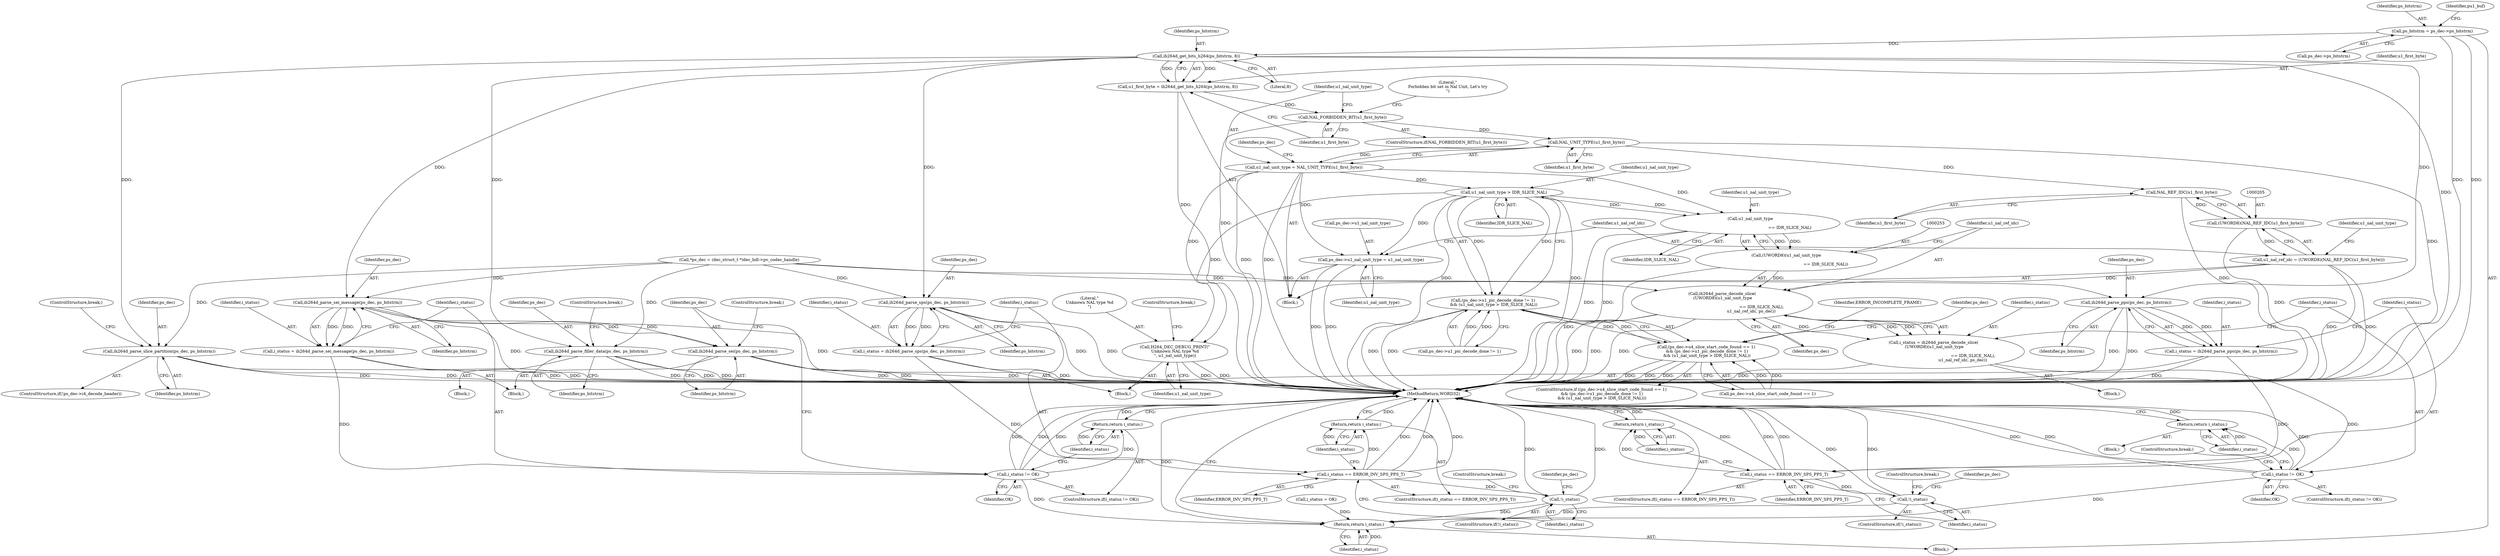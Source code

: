 digraph "0_Android_0b23c81c3dd9ec38f7e6806a3955fed1925541a0_0@pointer" {
"1000140" [label="(Call,ps_bitstrm = ps_dec->ps_bitstrm)"];
"1000165" [label="(Call,ih264d_get_bits_h264(ps_bitstrm, 8))"];
"1000163" [label="(Call,u1_first_byte = ih264d_get_bits_h264(ps_bitstrm, 8))"];
"1000169" [label="(Call,NAL_FORBIDDEN_BIT(u1_first_byte))"];
"1000176" [label="(Call,NAL_UNIT_TYPE(u1_first_byte))"];
"1000174" [label="(Call,u1_nal_unit_type = NAL_UNIT_TYPE(u1_first_byte))"];
"1000191" [label="(Call,u1_nal_unit_type > IDR_SLICE_NAL)"];
"1000185" [label="(Call,(ps_dec->u1_pic_decode_done != 1)\n && (u1_nal_unit_type > IDR_SLICE_NAL))"];
"1000179" [label="(Call,(ps_dec->u4_slice_start_code_found == 1)\n && (ps_dec->u1_pic_decode_done != 1)\n && (u1_nal_unit_type > IDR_SLICE_NAL))"];
"1000197" [label="(Call,ps_dec->u1_nal_unit_type = u1_nal_unit_type)"];
"1000254" [label="(Call,u1_nal_unit_type\n\n                                                             == IDR_SLICE_NAL)"];
"1000252" [label="(Call,(UWORD8)(u1_nal_unit_type\n\n                                                             == IDR_SLICE_NAL))"];
"1000251" [label="(Call,ih264d_parse_decode_slice(\n (UWORD8)(u1_nal_unit_type\n\n                                                             == IDR_SLICE_NAL),\n                                             u1_nal_ref_idc, ps_dec))"];
"1000249" [label="(Call,i_status = ih264d_parse_decode_slice(\n (UWORD8)(u1_nal_unit_type\n\n                                                             == IDR_SLICE_NAL),\n                                             u1_nal_ref_idc, ps_dec))"];
"1000260" [label="(Call,i_status != OK)"];
"1000264" [label="(Return,return i_status;)"];
"1000383" [label="(Return,return i_status;)"];
"1000379" [label="(Call,H264_DEC_DEBUG_PRINT(\"\nUnknown NAL type %d\n\", u1_nal_unit_type))"];
"1000206" [label="(Call,NAL_REF_IDC(u1_first_byte))"];
"1000204" [label="(Call,(UWORD8)(NAL_REF_IDC(u1_first_byte)))"];
"1000202" [label="(Call,u1_nal_ref_idc = (UWORD8)(NAL_REF_IDC(u1_first_byte)))"];
"1000219" [label="(Call,ih264d_parse_slice_partition(ps_dec, ps_bitstrm))"];
"1000284" [label="(Call,ih264d_parse_sei_message(ps_dec, ps_bitstrm))"];
"1000282" [label="(Call,i_status = ih264d_parse_sei_message(ps_dec, ps_bitstrm))"];
"1000288" [label="(Call,i_status != OK)"];
"1000291" [label="(Return,return i_status;)"];
"1000293" [label="(Call,ih264d_parse_sei(ps_dec, ps_bitstrm))"];
"1000304" [label="(Call,ih264d_parse_sps(ps_dec, ps_bitstrm))"];
"1000302" [label="(Call,i_status = ih264d_parse_sps(ps_dec, ps_bitstrm))"];
"1000308" [label="(Call,i_status == ERROR_INV_SPS_PPS_T)"];
"1000311" [label="(Return,return i_status;)"];
"1000314" [label="(Call,!i_status)"];
"1000329" [label="(Call,ih264d_parse_pps(ps_dec, ps_bitstrm))"];
"1000327" [label="(Call,i_status = ih264d_parse_pps(ps_dec, ps_bitstrm))"];
"1000333" [label="(Call,i_status == ERROR_INV_SPS_PPS_T)"];
"1000336" [label="(Return,return i_status;)"];
"1000339" [label="(Call,!i_status)"];
"1000374" [label="(Call,ih264d_parse_filler_data(ps_dec, ps_bitstrm))"];
"1000307" [label="(ControlStructure,if(i_status == ERROR_INV_SPS_PPS_T))"];
"1000141" [label="(Identifier,ps_bitstrm)"];
"1000193" [label="(Identifier,IDR_SLICE_NAL)"];
"1000202" [label="(Call,u1_nal_ref_idc = (UWORD8)(NAL_REF_IDC(u1_first_byte)))"];
"1000287" [label="(ControlStructure,if(i_status != OK))"];
"1000295" [label="(Identifier,ps_bitstrm)"];
"1000277" [label="(Block,)"];
"1000330" [label="(Identifier,ps_dec)"];
"1000165" [label="(Call,ih264d_get_bits_h264(ps_bitstrm, 8))"];
"1000327" [label="(Call,i_status = ih264d_parse_pps(ps_dec, ps_bitstrm))"];
"1000254" [label="(Call,u1_nal_unit_type\n\n                                                             == IDR_SLICE_NAL)"];
"1000302" [label="(Call,i_status = ih264d_parse_sps(ps_dec, ps_bitstrm))"];
"1000210" [label="(Block,)"];
"1000296" [label="(ControlStructure,break;)"];
"1000262" [label="(Identifier,OK)"];
"1000255" [label="(Identifier,u1_nal_unit_type)"];
"1000186" [label="(Call,ps_dec->u1_pic_decode_done != 1)"];
"1000335" [label="(Identifier,ERROR_INV_SPS_PPS_T)"];
"1000336" [label="(Return,return i_status;)"];
"1000377" [label="(ControlStructure,break;)"];
"1000260" [label="(Call,i_status != OK)"];
"1000221" [label="(Identifier,ps_bitstrm)"];
"1000338" [label="(ControlStructure,if(!i_status))"];
"1000328" [label="(Identifier,i_status)"];
"1000346" [label="(ControlStructure,break;)"];
"1000314" [label="(Call,!i_status)"];
"1000321" [label="(ControlStructure,break;)"];
"1000140" [label="(Call,ps_bitstrm = ps_dec->ps_bitstrm)"];
"1000382" [label="(ControlStructure,break;)"];
"1000203" [label="(Identifier,u1_nal_ref_idc)"];
"1000251" [label="(Call,ih264d_parse_decode_slice(\n (UWORD8)(u1_nal_unit_type\n\n                                                             == IDR_SLICE_NAL),\n                                             u1_nal_ref_idc, ps_dec))"];
"1000168" [label="(ControlStructure,if(NAL_FORBIDDEN_BIT(u1_first_byte)))"];
"1000174" [label="(Call,u1_nal_unit_type = NAL_UNIT_TYPE(u1_first_byte))"];
"1000204" [label="(Call,(UWORD8)(NAL_REF_IDC(u1_first_byte)))"];
"1000137" [label="(Call,i_status = OK)"];
"1000288" [label="(Call,i_status != OK)"];
"1000261" [label="(Identifier,i_status)"];
"1000318" [label="(Identifier,ps_dec)"];
"1000214" [label="(ControlStructure,if(!ps_dec->i4_decode_header))"];
"1000176" [label="(Call,NAL_UNIT_TYPE(u1_first_byte))"];
"1000258" [label="(Identifier,ps_dec)"];
"1000146" [label="(Identifier,pu1_buf)"];
"1000375" [label="(Identifier,ps_dec)"];
"1000198" [label="(Call,ps_dec->u1_nal_unit_type)"];
"1000306" [label="(Identifier,ps_bitstrm)"];
"1000175" [label="(Identifier,u1_nal_unit_type)"];
"1000380" [label="(Literal,\"\nUnknown NAL type %d\n\")"];
"1000178" [label="(ControlStructure,if ((ps_dec->u4_slice_start_code_found == 1)\n && (ps_dec->u1_pic_decode_done != 1)\n && (u1_nal_unit_type > IDR_SLICE_NAL)))"];
"1000311" [label="(Return,return i_status;)"];
"1000304" [label="(Call,ih264d_parse_sps(ps_dec, ps_bitstrm))"];
"1000292" [label="(Identifier,i_status)"];
"1000270" [label="(ControlStructure,break;)"];
"1000284" [label="(Call,ih264d_parse_sei_message(ps_dec, ps_bitstrm))"];
"1000170" [label="(Identifier,u1_first_byte)"];
"1000286" [label="(Identifier,ps_bitstrm)"];
"1000331" [label="(Identifier,ps_bitstrm)"];
"1000166" [label="(Identifier,ps_bitstrm)"];
"1000337" [label="(Identifier,i_status)"];
"1000384" [label="(Identifier,i_status)"];
"1000173" [label="(Literal,\"\nForbidden bit set in Nal Unit, Let's try\n\")"];
"1000222" [label="(ControlStructure,break;)"];
"1000376" [label="(Identifier,ps_bitstrm)"];
"1000259" [label="(ControlStructure,if(i_status != OK))"];
"1000385" [label="(MethodReturn,WORD32)"];
"1000315" [label="(Identifier,i_status)"];
"1000169" [label="(Call,NAL_FORBIDDEN_BIT(u1_first_byte))"];
"1000196" [label="(Identifier,ERROR_INCOMPLETE_FRAME)"];
"1000290" [label="(Identifier,OK)"];
"1000334" [label="(Identifier,i_status)"];
"1000309" [label="(Identifier,i_status)"];
"1000150" [label="(Block,)"];
"1000109" [label="(Block,)"];
"1000252" [label="(Call,(UWORD8)(u1_nal_unit_type\n\n                                                             == IDR_SLICE_NAL))"];
"1000265" [label="(Identifier,i_status)"];
"1000283" [label="(Identifier,i_status)"];
"1000289" [label="(Identifier,i_status)"];
"1000305" [label="(Identifier,ps_dec)"];
"1000339" [label="(Call,!i_status)"];
"1000303" [label="(Identifier,i_status)"];
"1000219" [label="(Call,ih264d_parse_slice_partition(ps_dec, ps_bitstrm))"];
"1000294" [label="(Identifier,ps_dec)"];
"1000164" [label="(Identifier,u1_first_byte)"];
"1000383" [label="(Return,return i_status;)"];
"1000340" [label="(Identifier,i_status)"];
"1000373" [label="(Block,)"];
"1000332" [label="(ControlStructure,if(i_status == ERROR_INV_SPS_PPS_T))"];
"1000177" [label="(Identifier,u1_first_byte)"];
"1000192" [label="(Identifier,u1_nal_unit_type)"];
"1000112" [label="(Call,*ps_dec = (dec_struct_t *)dec_hdl->pv_codec_handle)"];
"1000182" [label="(Identifier,ps_dec)"];
"1000257" [label="(Identifier,u1_nal_ref_idc)"];
"1000343" [label="(Identifier,ps_dec)"];
"1000249" [label="(Call,i_status = ih264d_parse_decode_slice(\n (UWORD8)(u1_nal_unit_type\n\n                                                             == IDR_SLICE_NAL),\n                                             u1_nal_ref_idc, ps_dec))"];
"1000179" [label="(Call,(ps_dec->u4_slice_start_code_found == 1)\n && (ps_dec->u1_pic_decode_done != 1)\n && (u1_nal_unit_type > IDR_SLICE_NAL))"];
"1000256" [label="(Identifier,IDR_SLICE_NAL)"];
"1000209" [label="(Identifier,u1_nal_unit_type)"];
"1000381" [label="(Identifier,u1_nal_unit_type)"];
"1000206" [label="(Call,NAL_REF_IDC(u1_first_byte))"];
"1000142" [label="(Call,ps_dec->ps_bitstrm)"];
"1000285" [label="(Identifier,ps_dec)"];
"1000207" [label="(Identifier,u1_first_byte)"];
"1000185" [label="(Call,(ps_dec->u1_pic_decode_done != 1)\n && (u1_nal_unit_type > IDR_SLICE_NAL))"];
"1000312" [label="(Identifier,i_status)"];
"1000250" [label="(Identifier,i_status)"];
"1000308" [label="(Call,i_status == ERROR_INV_SPS_PPS_T)"];
"1000201" [label="(Identifier,u1_nal_unit_type)"];
"1000167" [label="(Literal,8)"];
"1000291" [label="(Return,return i_status;)"];
"1000329" [label="(Call,ih264d_parse_pps(ps_dec, ps_bitstrm))"];
"1000197" [label="(Call,ps_dec->u1_nal_unit_type = u1_nal_unit_type)"];
"1000180" [label="(Call,ps_dec->u4_slice_start_code_found == 1)"];
"1000374" [label="(Call,ih264d_parse_filler_data(ps_dec, ps_bitstrm))"];
"1000282" [label="(Call,i_status = ih264d_parse_sei_message(ps_dec, ps_bitstrm))"];
"1000163" [label="(Call,u1_first_byte = ih264d_get_bits_h264(ps_bitstrm, 8))"];
"1000264" [label="(Return,return i_status;)"];
"1000313" [label="(ControlStructure,if(!i_status))"];
"1000310" [label="(Identifier,ERROR_INV_SPS_PPS_T)"];
"1000191" [label="(Call,u1_nal_unit_type > IDR_SLICE_NAL)"];
"1000293" [label="(Call,ih264d_parse_sei(ps_dec, ps_bitstrm))"];
"1000379" [label="(Call,H264_DEC_DEBUG_PRINT(\"\nUnknown NAL type %d\n\", u1_nal_unit_type))"];
"1000263" [label="(Block,)"];
"1000220" [label="(Identifier,ps_dec)"];
"1000199" [label="(Identifier,ps_dec)"];
"1000333" [label="(Call,i_status == ERROR_INV_SPS_PPS_T)"];
"1000239" [label="(Block,)"];
"1000140" -> "1000109"  [label="AST: "];
"1000140" -> "1000142"  [label="CFG: "];
"1000141" -> "1000140"  [label="AST: "];
"1000142" -> "1000140"  [label="AST: "];
"1000146" -> "1000140"  [label="CFG: "];
"1000140" -> "1000385"  [label="DDG: "];
"1000140" -> "1000385"  [label="DDG: "];
"1000140" -> "1000165"  [label="DDG: "];
"1000165" -> "1000163"  [label="AST: "];
"1000165" -> "1000167"  [label="CFG: "];
"1000166" -> "1000165"  [label="AST: "];
"1000167" -> "1000165"  [label="AST: "];
"1000163" -> "1000165"  [label="CFG: "];
"1000165" -> "1000385"  [label="DDG: "];
"1000165" -> "1000163"  [label="DDG: "];
"1000165" -> "1000163"  [label="DDG: "];
"1000165" -> "1000219"  [label="DDG: "];
"1000165" -> "1000284"  [label="DDG: "];
"1000165" -> "1000304"  [label="DDG: "];
"1000165" -> "1000329"  [label="DDG: "];
"1000165" -> "1000374"  [label="DDG: "];
"1000163" -> "1000150"  [label="AST: "];
"1000164" -> "1000163"  [label="AST: "];
"1000170" -> "1000163"  [label="CFG: "];
"1000163" -> "1000385"  [label="DDG: "];
"1000163" -> "1000169"  [label="DDG: "];
"1000169" -> "1000168"  [label="AST: "];
"1000169" -> "1000170"  [label="CFG: "];
"1000170" -> "1000169"  [label="AST: "];
"1000173" -> "1000169"  [label="CFG: "];
"1000175" -> "1000169"  [label="CFG: "];
"1000169" -> "1000385"  [label="DDG: "];
"1000169" -> "1000176"  [label="DDG: "];
"1000176" -> "1000174"  [label="AST: "];
"1000176" -> "1000177"  [label="CFG: "];
"1000177" -> "1000176"  [label="AST: "];
"1000174" -> "1000176"  [label="CFG: "];
"1000176" -> "1000385"  [label="DDG: "];
"1000176" -> "1000174"  [label="DDG: "];
"1000176" -> "1000206"  [label="DDG: "];
"1000174" -> "1000150"  [label="AST: "];
"1000175" -> "1000174"  [label="AST: "];
"1000182" -> "1000174"  [label="CFG: "];
"1000174" -> "1000385"  [label="DDG: "];
"1000174" -> "1000385"  [label="DDG: "];
"1000174" -> "1000191"  [label="DDG: "];
"1000174" -> "1000197"  [label="DDG: "];
"1000174" -> "1000254"  [label="DDG: "];
"1000174" -> "1000379"  [label="DDG: "];
"1000191" -> "1000185"  [label="AST: "];
"1000191" -> "1000193"  [label="CFG: "];
"1000192" -> "1000191"  [label="AST: "];
"1000193" -> "1000191"  [label="AST: "];
"1000185" -> "1000191"  [label="CFG: "];
"1000191" -> "1000385"  [label="DDG: "];
"1000191" -> "1000385"  [label="DDG: "];
"1000191" -> "1000185"  [label="DDG: "];
"1000191" -> "1000185"  [label="DDG: "];
"1000191" -> "1000197"  [label="DDG: "];
"1000191" -> "1000254"  [label="DDG: "];
"1000191" -> "1000254"  [label="DDG: "];
"1000191" -> "1000379"  [label="DDG: "];
"1000185" -> "1000179"  [label="AST: "];
"1000185" -> "1000186"  [label="CFG: "];
"1000186" -> "1000185"  [label="AST: "];
"1000179" -> "1000185"  [label="CFG: "];
"1000185" -> "1000385"  [label="DDG: "];
"1000185" -> "1000385"  [label="DDG: "];
"1000185" -> "1000179"  [label="DDG: "];
"1000185" -> "1000179"  [label="DDG: "];
"1000186" -> "1000185"  [label="DDG: "];
"1000186" -> "1000185"  [label="DDG: "];
"1000179" -> "1000178"  [label="AST: "];
"1000179" -> "1000180"  [label="CFG: "];
"1000180" -> "1000179"  [label="AST: "];
"1000196" -> "1000179"  [label="CFG: "];
"1000199" -> "1000179"  [label="CFG: "];
"1000179" -> "1000385"  [label="DDG: "];
"1000179" -> "1000385"  [label="DDG: "];
"1000179" -> "1000385"  [label="DDG: "];
"1000180" -> "1000179"  [label="DDG: "];
"1000180" -> "1000179"  [label="DDG: "];
"1000197" -> "1000150"  [label="AST: "];
"1000197" -> "1000201"  [label="CFG: "];
"1000198" -> "1000197"  [label="AST: "];
"1000201" -> "1000197"  [label="AST: "];
"1000203" -> "1000197"  [label="CFG: "];
"1000197" -> "1000385"  [label="DDG: "];
"1000197" -> "1000385"  [label="DDG: "];
"1000254" -> "1000252"  [label="AST: "];
"1000254" -> "1000256"  [label="CFG: "];
"1000255" -> "1000254"  [label="AST: "];
"1000256" -> "1000254"  [label="AST: "];
"1000252" -> "1000254"  [label="CFG: "];
"1000254" -> "1000385"  [label="DDG: "];
"1000254" -> "1000385"  [label="DDG: "];
"1000254" -> "1000252"  [label="DDG: "];
"1000254" -> "1000252"  [label="DDG: "];
"1000252" -> "1000251"  [label="AST: "];
"1000253" -> "1000252"  [label="AST: "];
"1000257" -> "1000252"  [label="CFG: "];
"1000252" -> "1000385"  [label="DDG: "];
"1000252" -> "1000251"  [label="DDG: "];
"1000251" -> "1000249"  [label="AST: "];
"1000251" -> "1000258"  [label="CFG: "];
"1000257" -> "1000251"  [label="AST: "];
"1000258" -> "1000251"  [label="AST: "];
"1000249" -> "1000251"  [label="CFG: "];
"1000251" -> "1000385"  [label="DDG: "];
"1000251" -> "1000385"  [label="DDG: "];
"1000251" -> "1000385"  [label="DDG: "];
"1000251" -> "1000249"  [label="DDG: "];
"1000251" -> "1000249"  [label="DDG: "];
"1000251" -> "1000249"  [label="DDG: "];
"1000202" -> "1000251"  [label="DDG: "];
"1000112" -> "1000251"  [label="DDG: "];
"1000249" -> "1000239"  [label="AST: "];
"1000250" -> "1000249"  [label="AST: "];
"1000261" -> "1000249"  [label="CFG: "];
"1000249" -> "1000385"  [label="DDG: "];
"1000249" -> "1000260"  [label="DDG: "];
"1000260" -> "1000259"  [label="AST: "];
"1000260" -> "1000262"  [label="CFG: "];
"1000261" -> "1000260"  [label="AST: "];
"1000262" -> "1000260"  [label="AST: "];
"1000265" -> "1000260"  [label="CFG: "];
"1000270" -> "1000260"  [label="CFG: "];
"1000260" -> "1000385"  [label="DDG: "];
"1000260" -> "1000385"  [label="DDG: "];
"1000260" -> "1000385"  [label="DDG: "];
"1000260" -> "1000264"  [label="DDG: "];
"1000260" -> "1000383"  [label="DDG: "];
"1000264" -> "1000263"  [label="AST: "];
"1000264" -> "1000265"  [label="CFG: "];
"1000265" -> "1000264"  [label="AST: "];
"1000385" -> "1000264"  [label="CFG: "];
"1000264" -> "1000385"  [label="DDG: "];
"1000265" -> "1000264"  [label="DDG: "];
"1000383" -> "1000109"  [label="AST: "];
"1000383" -> "1000384"  [label="CFG: "];
"1000384" -> "1000383"  [label="AST: "];
"1000385" -> "1000383"  [label="CFG: "];
"1000383" -> "1000385"  [label="DDG: "];
"1000384" -> "1000383"  [label="DDG: "];
"1000314" -> "1000383"  [label="DDG: "];
"1000288" -> "1000383"  [label="DDG: "];
"1000339" -> "1000383"  [label="DDG: "];
"1000137" -> "1000383"  [label="DDG: "];
"1000379" -> "1000210"  [label="AST: "];
"1000379" -> "1000381"  [label="CFG: "];
"1000380" -> "1000379"  [label="AST: "];
"1000381" -> "1000379"  [label="AST: "];
"1000382" -> "1000379"  [label="CFG: "];
"1000379" -> "1000385"  [label="DDG: "];
"1000379" -> "1000385"  [label="DDG: "];
"1000206" -> "1000204"  [label="AST: "];
"1000206" -> "1000207"  [label="CFG: "];
"1000207" -> "1000206"  [label="AST: "];
"1000204" -> "1000206"  [label="CFG: "];
"1000206" -> "1000385"  [label="DDG: "];
"1000206" -> "1000204"  [label="DDG: "];
"1000204" -> "1000202"  [label="AST: "];
"1000205" -> "1000204"  [label="AST: "];
"1000202" -> "1000204"  [label="CFG: "];
"1000204" -> "1000385"  [label="DDG: "];
"1000204" -> "1000202"  [label="DDG: "];
"1000202" -> "1000150"  [label="AST: "];
"1000203" -> "1000202"  [label="AST: "];
"1000209" -> "1000202"  [label="CFG: "];
"1000202" -> "1000385"  [label="DDG: "];
"1000202" -> "1000385"  [label="DDG: "];
"1000219" -> "1000214"  [label="AST: "];
"1000219" -> "1000221"  [label="CFG: "];
"1000220" -> "1000219"  [label="AST: "];
"1000221" -> "1000219"  [label="AST: "];
"1000222" -> "1000219"  [label="CFG: "];
"1000219" -> "1000385"  [label="DDG: "];
"1000219" -> "1000385"  [label="DDG: "];
"1000219" -> "1000385"  [label="DDG: "];
"1000112" -> "1000219"  [label="DDG: "];
"1000284" -> "1000282"  [label="AST: "];
"1000284" -> "1000286"  [label="CFG: "];
"1000285" -> "1000284"  [label="AST: "];
"1000286" -> "1000284"  [label="AST: "];
"1000282" -> "1000284"  [label="CFG: "];
"1000284" -> "1000385"  [label="DDG: "];
"1000284" -> "1000385"  [label="DDG: "];
"1000284" -> "1000282"  [label="DDG: "];
"1000284" -> "1000282"  [label="DDG: "];
"1000112" -> "1000284"  [label="DDG: "];
"1000284" -> "1000293"  [label="DDG: "];
"1000284" -> "1000293"  [label="DDG: "];
"1000282" -> "1000277"  [label="AST: "];
"1000283" -> "1000282"  [label="AST: "];
"1000289" -> "1000282"  [label="CFG: "];
"1000282" -> "1000385"  [label="DDG: "];
"1000282" -> "1000288"  [label="DDG: "];
"1000288" -> "1000287"  [label="AST: "];
"1000288" -> "1000290"  [label="CFG: "];
"1000289" -> "1000288"  [label="AST: "];
"1000290" -> "1000288"  [label="AST: "];
"1000292" -> "1000288"  [label="CFG: "];
"1000294" -> "1000288"  [label="CFG: "];
"1000288" -> "1000385"  [label="DDG: "];
"1000288" -> "1000385"  [label="DDG: "];
"1000288" -> "1000385"  [label="DDG: "];
"1000288" -> "1000291"  [label="DDG: "];
"1000291" -> "1000287"  [label="AST: "];
"1000291" -> "1000292"  [label="CFG: "];
"1000292" -> "1000291"  [label="AST: "];
"1000385" -> "1000291"  [label="CFG: "];
"1000291" -> "1000385"  [label="DDG: "];
"1000292" -> "1000291"  [label="DDG: "];
"1000293" -> "1000277"  [label="AST: "];
"1000293" -> "1000295"  [label="CFG: "];
"1000294" -> "1000293"  [label="AST: "];
"1000295" -> "1000293"  [label="AST: "];
"1000296" -> "1000293"  [label="CFG: "];
"1000293" -> "1000385"  [label="DDG: "];
"1000293" -> "1000385"  [label="DDG: "];
"1000293" -> "1000385"  [label="DDG: "];
"1000304" -> "1000302"  [label="AST: "];
"1000304" -> "1000306"  [label="CFG: "];
"1000305" -> "1000304"  [label="AST: "];
"1000306" -> "1000304"  [label="AST: "];
"1000302" -> "1000304"  [label="CFG: "];
"1000304" -> "1000385"  [label="DDG: "];
"1000304" -> "1000385"  [label="DDG: "];
"1000304" -> "1000302"  [label="DDG: "];
"1000304" -> "1000302"  [label="DDG: "];
"1000112" -> "1000304"  [label="DDG: "];
"1000302" -> "1000210"  [label="AST: "];
"1000303" -> "1000302"  [label="AST: "];
"1000309" -> "1000302"  [label="CFG: "];
"1000302" -> "1000385"  [label="DDG: "];
"1000302" -> "1000308"  [label="DDG: "];
"1000308" -> "1000307"  [label="AST: "];
"1000308" -> "1000310"  [label="CFG: "];
"1000309" -> "1000308"  [label="AST: "];
"1000310" -> "1000308"  [label="AST: "];
"1000312" -> "1000308"  [label="CFG: "];
"1000315" -> "1000308"  [label="CFG: "];
"1000308" -> "1000385"  [label="DDG: "];
"1000308" -> "1000385"  [label="DDG: "];
"1000308" -> "1000385"  [label="DDG: "];
"1000308" -> "1000311"  [label="DDG: "];
"1000308" -> "1000314"  [label="DDG: "];
"1000311" -> "1000307"  [label="AST: "];
"1000311" -> "1000312"  [label="CFG: "];
"1000312" -> "1000311"  [label="AST: "];
"1000385" -> "1000311"  [label="CFG: "];
"1000311" -> "1000385"  [label="DDG: "];
"1000312" -> "1000311"  [label="DDG: "];
"1000314" -> "1000313"  [label="AST: "];
"1000314" -> "1000315"  [label="CFG: "];
"1000315" -> "1000314"  [label="AST: "];
"1000318" -> "1000314"  [label="CFG: "];
"1000321" -> "1000314"  [label="CFG: "];
"1000314" -> "1000385"  [label="DDG: "];
"1000314" -> "1000385"  [label="DDG: "];
"1000329" -> "1000327"  [label="AST: "];
"1000329" -> "1000331"  [label="CFG: "];
"1000330" -> "1000329"  [label="AST: "];
"1000331" -> "1000329"  [label="AST: "];
"1000327" -> "1000329"  [label="CFG: "];
"1000329" -> "1000385"  [label="DDG: "];
"1000329" -> "1000385"  [label="DDG: "];
"1000329" -> "1000327"  [label="DDG: "];
"1000329" -> "1000327"  [label="DDG: "];
"1000112" -> "1000329"  [label="DDG: "];
"1000327" -> "1000210"  [label="AST: "];
"1000328" -> "1000327"  [label="AST: "];
"1000334" -> "1000327"  [label="CFG: "];
"1000327" -> "1000385"  [label="DDG: "];
"1000327" -> "1000333"  [label="DDG: "];
"1000333" -> "1000332"  [label="AST: "];
"1000333" -> "1000335"  [label="CFG: "];
"1000334" -> "1000333"  [label="AST: "];
"1000335" -> "1000333"  [label="AST: "];
"1000337" -> "1000333"  [label="CFG: "];
"1000340" -> "1000333"  [label="CFG: "];
"1000333" -> "1000385"  [label="DDG: "];
"1000333" -> "1000385"  [label="DDG: "];
"1000333" -> "1000385"  [label="DDG: "];
"1000333" -> "1000336"  [label="DDG: "];
"1000333" -> "1000339"  [label="DDG: "];
"1000336" -> "1000332"  [label="AST: "];
"1000336" -> "1000337"  [label="CFG: "];
"1000337" -> "1000336"  [label="AST: "];
"1000385" -> "1000336"  [label="CFG: "];
"1000336" -> "1000385"  [label="DDG: "];
"1000337" -> "1000336"  [label="DDG: "];
"1000339" -> "1000338"  [label="AST: "];
"1000339" -> "1000340"  [label="CFG: "];
"1000340" -> "1000339"  [label="AST: "];
"1000343" -> "1000339"  [label="CFG: "];
"1000346" -> "1000339"  [label="CFG: "];
"1000339" -> "1000385"  [label="DDG: "];
"1000339" -> "1000385"  [label="DDG: "];
"1000374" -> "1000373"  [label="AST: "];
"1000374" -> "1000376"  [label="CFG: "];
"1000375" -> "1000374"  [label="AST: "];
"1000376" -> "1000374"  [label="AST: "];
"1000377" -> "1000374"  [label="CFG: "];
"1000374" -> "1000385"  [label="DDG: "];
"1000374" -> "1000385"  [label="DDG: "];
"1000374" -> "1000385"  [label="DDG: "];
"1000112" -> "1000374"  [label="DDG: "];
}
